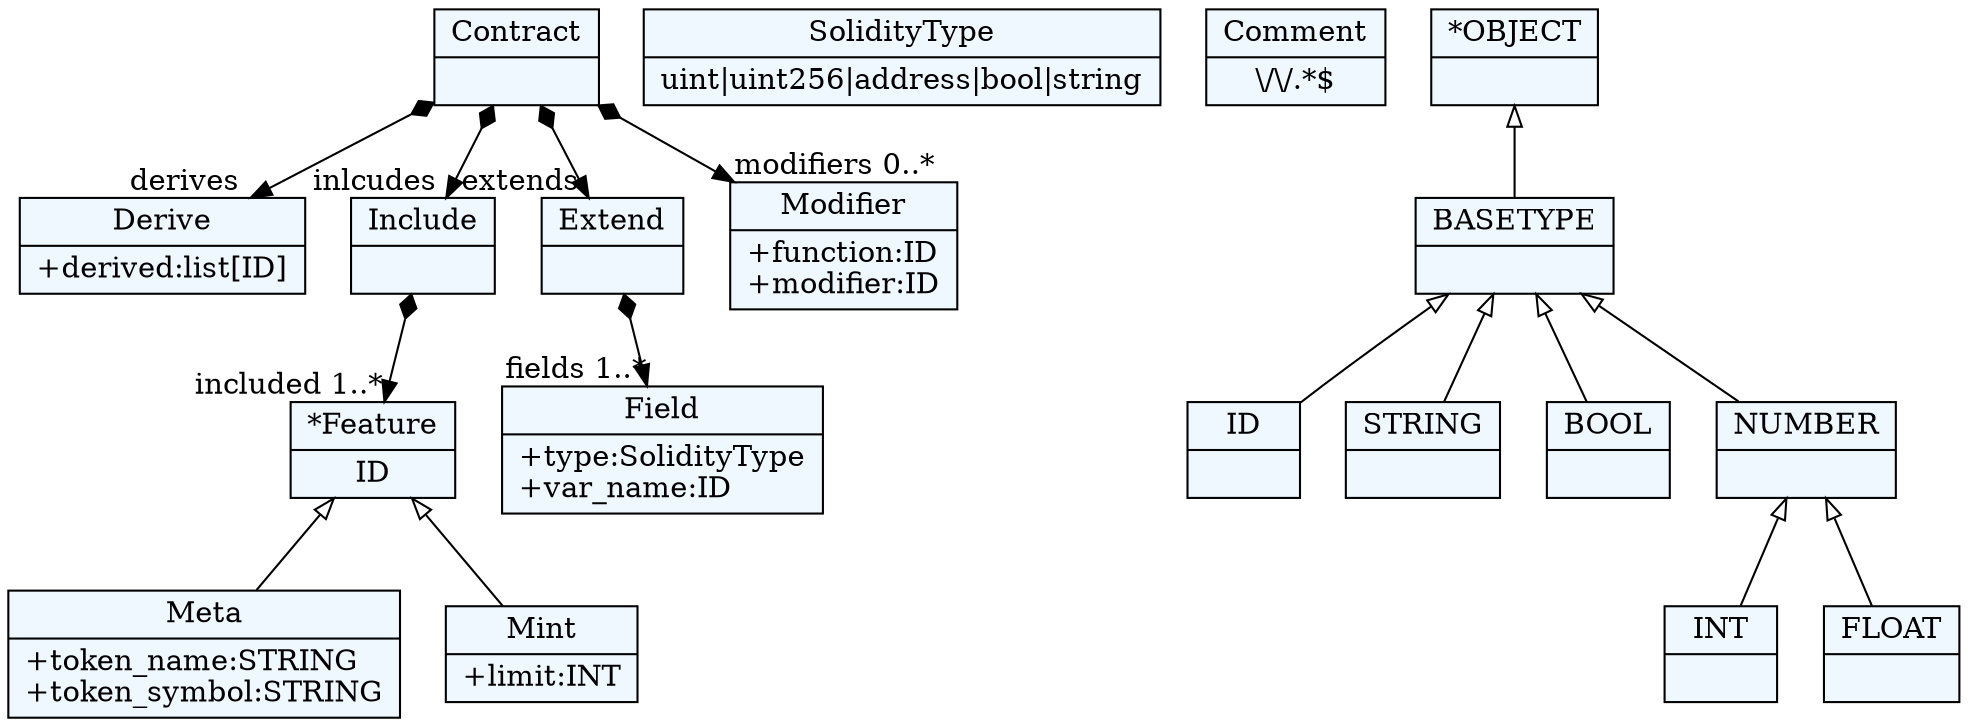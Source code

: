 
    digraph xtext {
    fontname = "Bitstream Vera Sans"
    fontsize = 8
    node[
        shape=record,
        style=filled,
        fillcolor=aliceblue
    ]
    nodesep = 0.3
    edge[dir=black,arrowtail=empty]


24404808 -> 24388200[arrowtail=diamond, dir=both, headlabel="derives "]
24404808 -> 22370904[arrowtail=diamond, dir=both, headlabel="inlcudes "]
24404808 -> 22375848[arrowtail=diamond, dir=both, headlabel="extends "]
24404808 -> 24640376[arrowtail=diamond, dir=both, headlabel="modifiers 0..*"]
24404808[ label="{Contract|}"]

24388200[ label="{Derive|+derived:list[ID]\l}"]

22370904 -> 24645320[arrowtail=diamond, dir=both, headlabel="included 1..*"]
22370904[ label="{Include|}"]

22375848 -> 24410344[arrowtail=diamond, dir=both, headlabel="fields 1..*"]
22375848[ label="{Extend|}"]

24640376[ label="{Modifier|+function:ID\l+modifier:ID\l}"]

24645320[ label="{*Feature|ID}"]
24645320 -> 22373848 [dir=back]
24645320 -> 24650264 [dir=back]

24650264[ label="{Mint|+limit:INT\l}"]

22373848[ label="{Meta|+token_name:STRING\l+token_symbol:STRING\l}"]

24410344[ label="{Field|+type:SolidityType\l+var_name:ID\l}"]

24653320[ label="{SolidityType|uint\|uint256\|address\|bool\|string}"]

24659384[ label="{Comment|\\/\\/.*$}"]

24385256[ label="{ID|}"]

24390200[ label="{STRING|}"]

24395736[ label="{BOOL|}"]

24401272[ label="{INT|}"]

24406808[ label="{FLOAT|}"]

24412344[ label="{NUMBER|}"]
24412344 -> 24406808 [dir=back]
24412344 -> 24401272 [dir=back]

24417880[ label="{BASETYPE|}"]
24417880 -> 24412344 [dir=back]
24417880 -> 24395736 [dir=back]
24417880 -> 24385256 [dir=back]
24417880 -> 24390200 [dir=back]

24424008[ label="{*OBJECT|}"]
24424008 -> 24417880 [dir=back]


}
